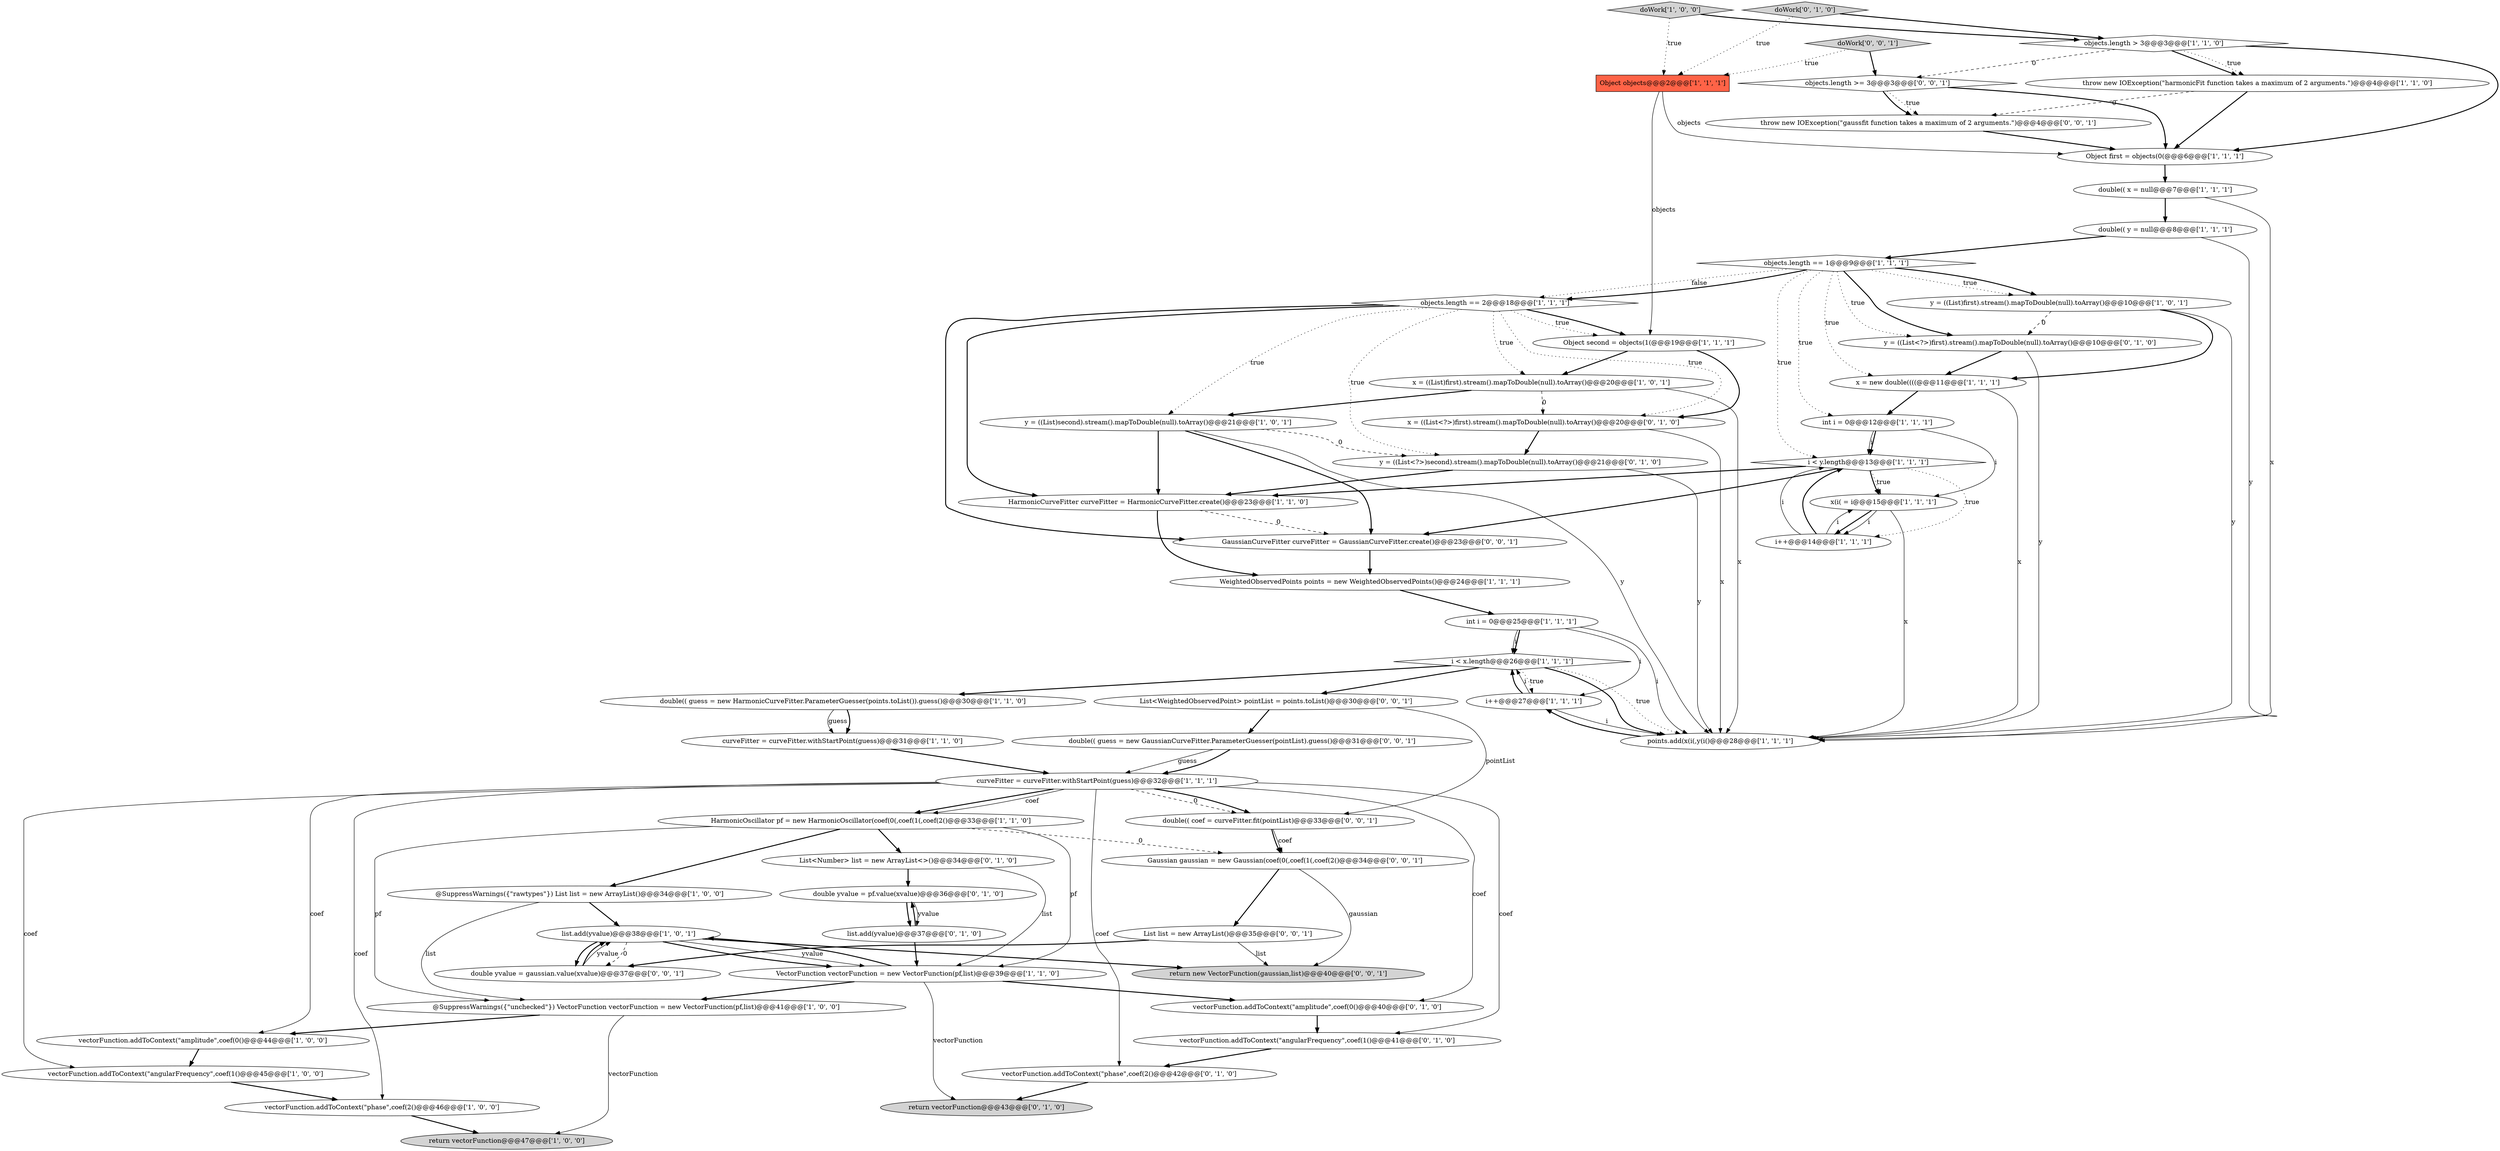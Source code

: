 digraph {
0 [style = filled, label = "@SuppressWarnings({\"rawtypes\"}) List list = new ArrayList()@@@34@@@['1', '0', '0']", fillcolor = white, shape = ellipse image = "AAA0AAABBB1BBB"];
9 [style = filled, label = "i < x.length@@@26@@@['1', '1', '1']", fillcolor = white, shape = diamond image = "AAA0AAABBB1BBB"];
17 [style = filled, label = "Object objects@@@2@@@['1', '1', '1']", fillcolor = tomato, shape = box image = "AAA0AAABBB1BBB"];
1 [style = filled, label = "int i = 0@@@25@@@['1', '1', '1']", fillcolor = white, shape = ellipse image = "AAA0AAABBB1BBB"];
10 [style = filled, label = "return vectorFunction@@@47@@@['1', '0', '0']", fillcolor = lightgray, shape = ellipse image = "AAA0AAABBB1BBB"];
21 [style = filled, label = "x(i( = i@@@15@@@['1', '1', '1']", fillcolor = white, shape = ellipse image = "AAA0AAABBB1BBB"];
25 [style = filled, label = "doWork['1', '0', '0']", fillcolor = lightgray, shape = diamond image = "AAA0AAABBB1BBB"];
35 [style = filled, label = "vectorFunction.addToContext(\"amplitude\",coef(0()@@@44@@@['1', '0', '0']", fillcolor = white, shape = ellipse image = "AAA0AAABBB1BBB"];
50 [style = filled, label = "doWork['0', '0', '1']", fillcolor = lightgray, shape = diamond image = "AAA0AAABBB3BBB"];
3 [style = filled, label = "Object first = objects(0(@@@6@@@['1', '1', '1']", fillcolor = white, shape = ellipse image = "AAA0AAABBB1BBB"];
19 [style = filled, label = "i < y.length@@@13@@@['1', '1', '1']", fillcolor = white, shape = diamond image = "AAA0AAABBB1BBB"];
32 [style = filled, label = "WeightedObservedPoints points = new WeightedObservedPoints()@@@24@@@['1', '1', '1']", fillcolor = white, shape = ellipse image = "AAA0AAABBB1BBB"];
34 [style = filled, label = "x = new double((((@@@11@@@['1', '1', '1']", fillcolor = white, shape = ellipse image = "AAA0AAABBB1BBB"];
53 [style = filled, label = "GaussianCurveFitter curveFitter = GaussianCurveFitter.create()@@@23@@@['0', '0', '1']", fillcolor = white, shape = ellipse image = "AAA0AAABBB3BBB"];
22 [style = filled, label = "objects.length > 3@@@3@@@['1', '1', '0']", fillcolor = white, shape = diamond image = "AAA0AAABBB1BBB"];
12 [style = filled, label = "y = ((List)first).stream().mapToDouble(null).toArray()@@@10@@@['1', '0', '1']", fillcolor = white, shape = ellipse image = "AAA0AAABBB1BBB"];
33 [style = filled, label = "double(( x = null@@@7@@@['1', '1', '1']", fillcolor = white, shape = ellipse image = "AAA0AAABBB1BBB"];
40 [style = filled, label = "vectorFunction.addToContext(\"angularFrequency\",coef(1()@@@41@@@['0', '1', '0']", fillcolor = white, shape = ellipse image = "AAA0AAABBB2BBB"];
8 [style = filled, label = "vectorFunction.addToContext(\"angularFrequency\",coef(1()@@@45@@@['1', '0', '0']", fillcolor = white, shape = ellipse image = "AAA0AAABBB1BBB"];
14 [style = filled, label = "int i = 0@@@12@@@['1', '1', '1']", fillcolor = white, shape = ellipse image = "AAA0AAABBB1BBB"];
45 [style = filled, label = "return vectorFunction@@@43@@@['0', '1', '0']", fillcolor = lightgray, shape = ellipse image = "AAA0AAABBB2BBB"];
30 [style = filled, label = "Object second = objects(1(@@@19@@@['1', '1', '1']", fillcolor = white, shape = ellipse image = "AAA0AAABBB1BBB"];
41 [style = filled, label = "y = ((List<?>)first).stream().mapToDouble(null).toArray()@@@10@@@['0', '1', '0']", fillcolor = white, shape = ellipse image = "AAA1AAABBB2BBB"];
55 [style = filled, label = "double(( coef = curveFitter.fit(pointList)@@@33@@@['0', '0', '1']", fillcolor = white, shape = ellipse image = "AAA0AAABBB3BBB"];
15 [style = filled, label = "objects.length == 2@@@18@@@['1', '1', '1']", fillcolor = white, shape = diamond image = "AAA0AAABBB1BBB"];
54 [style = filled, label = "List<WeightedObservedPoint> pointList = points.toList()@@@30@@@['0', '0', '1']", fillcolor = white, shape = ellipse image = "AAA0AAABBB3BBB"];
6 [style = filled, label = "vectorFunction.addToContext(\"phase\",coef(2()@@@46@@@['1', '0', '0']", fillcolor = white, shape = ellipse image = "AAA0AAABBB1BBB"];
49 [style = filled, label = "throw new IOException(\"gaussfit function takes a maximum of 2 arguments.\")@@@4@@@['0', '0', '1']", fillcolor = white, shape = ellipse image = "AAA0AAABBB3BBB"];
13 [style = filled, label = "double(( guess = new HarmonicCurveFitter.ParameterGuesser(points.toList()).guess()@@@30@@@['1', '1', '0']", fillcolor = white, shape = ellipse image = "AAA0AAABBB1BBB"];
26 [style = filled, label = "@SuppressWarnings({\"unchecked\"}) VectorFunction vectorFunction = new VectorFunction(pf,list)@@@41@@@['1', '0', '0']", fillcolor = white, shape = ellipse image = "AAA0AAABBB1BBB"];
31 [style = filled, label = "VectorFunction vectorFunction = new VectorFunction(pf,list)@@@39@@@['1', '1', '0']", fillcolor = white, shape = ellipse image = "AAA0AAABBB1BBB"];
46 [style = filled, label = "doWork['0', '1', '0']", fillcolor = lightgray, shape = diamond image = "AAA0AAABBB2BBB"];
52 [style = filled, label = "objects.length >= 3@@@3@@@['0', '0', '1']", fillcolor = white, shape = diamond image = "AAA0AAABBB3BBB"];
47 [style = filled, label = "return new VectorFunction(gaussian,list)@@@40@@@['0', '0', '1']", fillcolor = lightgray, shape = ellipse image = "AAA0AAABBB3BBB"];
44 [style = filled, label = "List<Number> list = new ArrayList<>()@@@34@@@['0', '1', '0']", fillcolor = white, shape = ellipse image = "AAA0AAABBB2BBB"];
43 [style = filled, label = "y = ((List<?>)second).stream().mapToDouble(null).toArray()@@@21@@@['0', '1', '0']", fillcolor = white, shape = ellipse image = "AAA1AAABBB2BBB"];
56 [style = filled, label = "double(( guess = new GaussianCurveFitter.ParameterGuesser(pointList).guess()@@@31@@@['0', '0', '1']", fillcolor = white, shape = ellipse image = "AAA0AAABBB3BBB"];
38 [style = filled, label = "vectorFunction.addToContext(\"phase\",coef(2()@@@42@@@['0', '1', '0']", fillcolor = white, shape = ellipse image = "AAA0AAABBB2BBB"];
28 [style = filled, label = "curveFitter = curveFitter.withStartPoint(guess)@@@31@@@['1', '1', '0']", fillcolor = white, shape = ellipse image = "AAA0AAABBB1BBB"];
29 [style = filled, label = "x = ((List)first).stream().mapToDouble(null).toArray()@@@20@@@['1', '0', '1']", fillcolor = white, shape = ellipse image = "AAA0AAABBB1BBB"];
27 [style = filled, label = "double(( y = null@@@8@@@['1', '1', '1']", fillcolor = white, shape = ellipse image = "AAA0AAABBB1BBB"];
11 [style = filled, label = "objects.length == 1@@@9@@@['1', '1', '1']", fillcolor = white, shape = diamond image = "AAA0AAABBB1BBB"];
23 [style = filled, label = "curveFitter = curveFitter.withStartPoint(guess)@@@32@@@['1', '1', '1']", fillcolor = white, shape = ellipse image = "AAA0AAABBB1BBB"];
16 [style = filled, label = "HarmonicCurveFitter curveFitter = HarmonicCurveFitter.create()@@@23@@@['1', '1', '0']", fillcolor = white, shape = ellipse image = "AAA0AAABBB1BBB"];
36 [style = filled, label = "list.add(yvalue)@@@37@@@['0', '1', '0']", fillcolor = white, shape = ellipse image = "AAA0AAABBB2BBB"];
51 [style = filled, label = "List list = new ArrayList()@@@35@@@['0', '0', '1']", fillcolor = white, shape = ellipse image = "AAA0AAABBB3BBB"];
7 [style = filled, label = "HarmonicOscillator pf = new HarmonicOscillator(coef(0(,coef(1(,coef(2()@@@33@@@['1', '1', '0']", fillcolor = white, shape = ellipse image = "AAA0AAABBB1BBB"];
39 [style = filled, label = "x = ((List<?>)first).stream().mapToDouble(null).toArray()@@@20@@@['0', '1', '0']", fillcolor = white, shape = ellipse image = "AAA1AAABBB2BBB"];
24 [style = filled, label = "throw new IOException(\"harmonicFit function takes a maximum of 2 arguments.\")@@@4@@@['1', '1', '0']", fillcolor = white, shape = ellipse image = "AAA0AAABBB1BBB"];
37 [style = filled, label = "vectorFunction.addToContext(\"amplitude\",coef(0()@@@40@@@['0', '1', '0']", fillcolor = white, shape = ellipse image = "AAA0AAABBB2BBB"];
42 [style = filled, label = "double yvalue = pf.value(xvalue)@@@36@@@['0', '1', '0']", fillcolor = white, shape = ellipse image = "AAA0AAABBB2BBB"];
4 [style = filled, label = "i++@@@27@@@['1', '1', '1']", fillcolor = white, shape = ellipse image = "AAA0AAABBB1BBB"];
2 [style = filled, label = "points.add(x(i(,y(i()@@@28@@@['1', '1', '1']", fillcolor = white, shape = ellipse image = "AAA0AAABBB1BBB"];
48 [style = filled, label = "Gaussian gaussian = new Gaussian(coef(0(,coef(1(,coef(2()@@@34@@@['0', '0', '1']", fillcolor = white, shape = ellipse image = "AAA0AAABBB3BBB"];
20 [style = filled, label = "y = ((List)second).stream().mapToDouble(null).toArray()@@@21@@@['1', '0', '1']", fillcolor = white, shape = ellipse image = "AAA0AAABBB1BBB"];
57 [style = filled, label = "double yvalue = gaussian.value(xvalue)@@@37@@@['0', '0', '1']", fillcolor = white, shape = ellipse image = "AAA0AAABBB3BBB"];
5 [style = filled, label = "list.add(yvalue)@@@38@@@['1', '0', '1']", fillcolor = white, shape = ellipse image = "AAA0AAABBB1BBB"];
18 [style = filled, label = "i++@@@14@@@['1', '1', '1']", fillcolor = white, shape = ellipse image = "AAA0AAABBB1BBB"];
19->21 [style = dotted, label="true"];
51->47 [style = solid, label="list"];
36->42 [style = bold, label=""];
11->12 [style = bold, label=""];
27->2 [style = solid, label="y"];
2->4 [style = bold, label=""];
44->42 [style = bold, label=""];
22->24 [style = bold, label=""];
17->3 [style = solid, label="objects"];
26->35 [style = bold, label=""];
11->15 [style = dotted, label="false"];
54->56 [style = bold, label=""];
14->19 [style = bold, label=""];
42->36 [style = solid, label="yvalue"];
25->17 [style = dotted, label="true"];
49->3 [style = bold, label=""];
55->48 [style = solid, label="coef"];
51->57 [style = bold, label=""];
7->48 [style = dashed, label="0"];
22->24 [style = dotted, label="true"];
11->19 [style = dotted, label="true"];
29->2 [style = solid, label="x"];
18->21 [style = solid, label="i"];
21->18 [style = bold, label=""];
15->20 [style = dotted, label="true"];
4->9 [style = bold, label=""];
7->0 [style = bold, label=""];
15->16 [style = bold, label=""];
41->34 [style = bold, label=""];
15->53 [style = bold, label=""];
34->14 [style = bold, label=""];
48->47 [style = solid, label="gaussian"];
19->18 [style = dotted, label="true"];
33->27 [style = bold, label=""];
31->37 [style = bold, label=""];
23->37 [style = solid, label="coef"];
5->31 [style = solid, label="yvalue"];
1->9 [style = bold, label=""];
20->16 [style = bold, label=""];
11->12 [style = dotted, label="true"];
46->22 [style = bold, label=""];
1->9 [style = solid, label="i"];
14->19 [style = solid, label="i"];
44->31 [style = solid, label="list"];
12->34 [style = bold, label=""];
13->28 [style = bold, label=""];
23->55 [style = dashed, label="0"];
31->26 [style = bold, label=""];
29->39 [style = dashed, label="0"];
43->16 [style = bold, label=""];
32->1 [style = bold, label=""];
7->31 [style = solid, label="pf"];
5->31 [style = bold, label=""];
37->40 [style = bold, label=""];
7->44 [style = bold, label=""];
11->14 [style = dotted, label="true"];
31->5 [style = bold, label=""];
5->47 [style = bold, label=""];
57->5 [style = solid, label="yvalue"];
7->26 [style = solid, label="pf"];
35->8 [style = bold, label=""];
11->34 [style = dotted, label="true"];
11->41 [style = dotted, label="true"];
5->57 [style = dashed, label="0"];
21->2 [style = solid, label="x"];
21->18 [style = solid, label="i"];
53->32 [style = bold, label=""];
16->32 [style = bold, label=""];
14->21 [style = solid, label="i"];
3->33 [style = bold, label=""];
52->49 [style = dotted, label="true"];
38->45 [style = bold, label=""];
15->30 [style = bold, label=""];
34->2 [style = solid, label="x"];
56->23 [style = solid, label="guess"];
16->53 [style = dashed, label="0"];
50->17 [style = dotted, label="true"];
15->43 [style = dotted, label="true"];
39->43 [style = bold, label=""];
41->2 [style = solid, label="y"];
28->23 [style = bold, label=""];
11->15 [style = bold, label=""];
8->6 [style = bold, label=""];
27->11 [style = bold, label=""];
33->2 [style = solid, label="x"];
12->2 [style = solid, label="y"];
26->10 [style = solid, label="vectorFunction"];
19->53 [style = bold, label=""];
55->48 [style = bold, label=""];
19->16 [style = bold, label=""];
11->41 [style = bold, label=""];
24->49 [style = dashed, label="0"];
23->6 [style = solid, label="coef"];
9->4 [style = dotted, label="true"];
24->3 [style = bold, label=""];
52->3 [style = bold, label=""];
31->45 [style = solid, label="vectorFunction"];
42->36 [style = bold, label=""];
23->35 [style = solid, label="coef"];
20->2 [style = solid, label="y"];
23->8 [style = solid, label="coef"];
39->2 [style = solid, label="x"];
15->30 [style = dotted, label="true"];
52->49 [style = bold, label=""];
46->17 [style = dotted, label="true"];
22->52 [style = dashed, label="0"];
29->20 [style = bold, label=""];
20->53 [style = bold, label=""];
30->39 [style = bold, label=""];
4->9 [style = solid, label="i"];
40->38 [style = bold, label=""];
5->57 [style = bold, label=""];
43->2 [style = solid, label="y"];
18->19 [style = solid, label="i"];
48->51 [style = bold, label=""];
22->3 [style = bold, label=""];
9->13 [style = bold, label=""];
9->2 [style = bold, label=""];
13->28 [style = solid, label="guess"];
12->41 [style = dashed, label="0"];
23->38 [style = solid, label="coef"];
9->2 [style = dotted, label="true"];
17->30 [style = solid, label="objects"];
1->2 [style = solid, label="i"];
6->10 [style = bold, label=""];
54->55 [style = solid, label="pointList"];
4->2 [style = solid, label="i"];
19->21 [style = bold, label=""];
18->19 [style = bold, label=""];
36->31 [style = bold, label=""];
23->7 [style = bold, label=""];
15->39 [style = dotted, label="true"];
50->52 [style = bold, label=""];
15->29 [style = dotted, label="true"];
56->23 [style = bold, label=""];
23->40 [style = solid, label="coef"];
0->5 [style = bold, label=""];
57->5 [style = bold, label=""];
23->55 [style = bold, label=""];
9->54 [style = bold, label=""];
25->22 [style = bold, label=""];
20->43 [style = dashed, label="0"];
0->26 [style = solid, label="list"];
1->4 [style = solid, label="i"];
23->7 [style = solid, label="coef"];
30->29 [style = bold, label=""];
}
